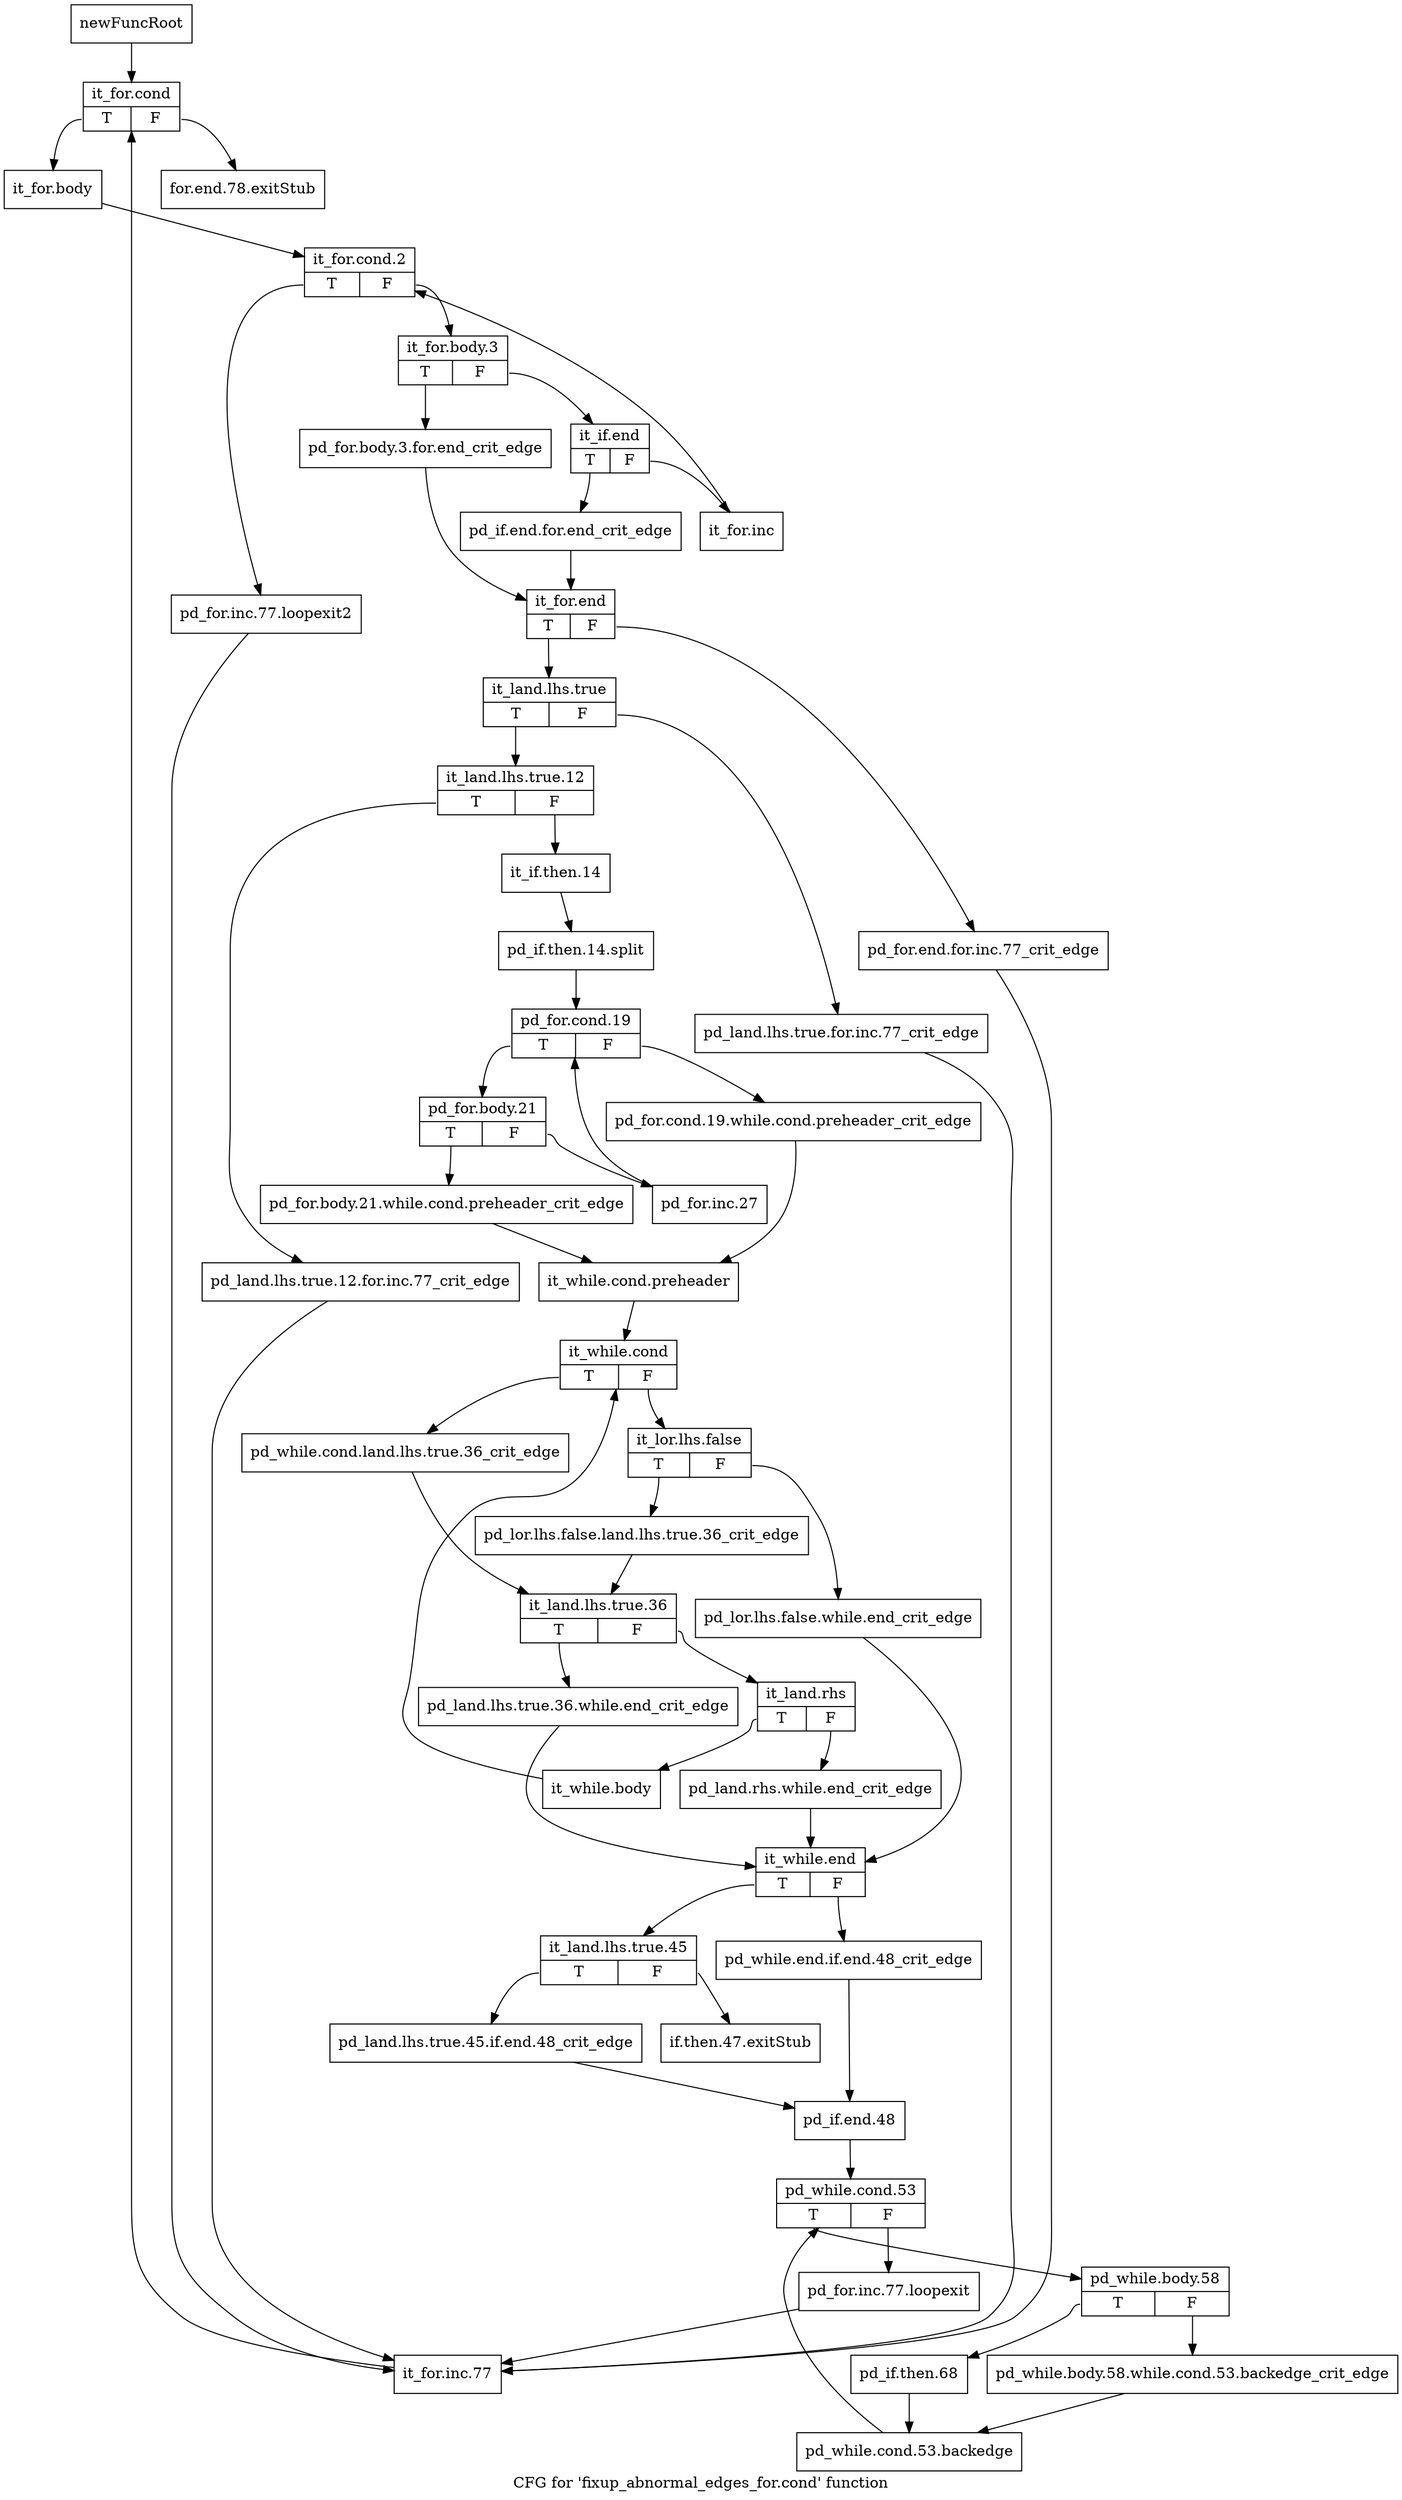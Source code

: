 digraph "CFG for 'fixup_abnormal_edges_for.cond' function" {
	label="CFG for 'fixup_abnormal_edges_for.cond' function";

	Node0xbdb8e80 [shape=record,label="{newFuncRoot}"];
	Node0xbdb8e80 -> Node0xbddab50;
	Node0xbddaab0 [shape=record,label="{for.end.78.exitStub}"];
	Node0xbddab00 [shape=record,label="{if.then.47.exitStub}"];
	Node0xbddab50 [shape=record,label="{it_for.cond|{<s0>T|<s1>F}}"];
	Node0xbddab50:s0 -> Node0xbddaba0;
	Node0xbddab50:s1 -> Node0xbddaab0;
	Node0xbddaba0 [shape=record,label="{it_for.body}"];
	Node0xbddaba0 -> Node0xbddabf0;
	Node0xbddabf0 [shape=record,label="{it_for.cond.2|{<s0>T|<s1>F}}"];
	Node0xbddabf0:s0 -> Node0xbddb870;
	Node0xbddabf0:s1 -> Node0xbddac40;
	Node0xbddac40 [shape=record,label="{it_for.body.3|{<s0>T|<s1>F}}"];
	Node0xbddac40:s0 -> Node0xbddad80;
	Node0xbddac40:s1 -> Node0xbddac90;
	Node0xbddac90 [shape=record,label="{it_if.end|{<s0>T|<s1>F}}"];
	Node0xbddac90:s0 -> Node0xbddad30;
	Node0xbddac90:s1 -> Node0xbddace0;
	Node0xbddace0 [shape=record,label="{it_for.inc}"];
	Node0xbddace0 -> Node0xbddabf0;
	Node0xbddad30 [shape=record,label="{pd_if.end.for.end_crit_edge}"];
	Node0xbddad30 -> Node0xbddadd0;
	Node0xbddad80 [shape=record,label="{pd_for.body.3.for.end_crit_edge}"];
	Node0xbddad80 -> Node0xbddadd0;
	Node0xbddadd0 [shape=record,label="{it_for.end|{<s0>T|<s1>F}}"];
	Node0xbddadd0:s0 -> Node0xbddae70;
	Node0xbddadd0:s1 -> Node0xbddae20;
	Node0xbddae20 [shape=record,label="{pd_for.end.for.inc.77_crit_edge}"];
	Node0xbddae20 -> Node0xbddb8c0;
	Node0xbddae70 [shape=record,label="{it_land.lhs.true|{<s0>T|<s1>F}}"];
	Node0xbddae70:s0 -> Node0xbddaf10;
	Node0xbddae70:s1 -> Node0xbddaec0;
	Node0xbddaec0 [shape=record,label="{pd_land.lhs.true.for.inc.77_crit_edge}"];
	Node0xbddaec0 -> Node0xbddb8c0;
	Node0xbddaf10 [shape=record,label="{it_land.lhs.true.12|{<s0>T|<s1>F}}"];
	Node0xbddaf10:s0 -> Node0xbddb820;
	Node0xbddaf10:s1 -> Node0xbddaf60;
	Node0xbddaf60 [shape=record,label="{it_if.then.14}"];
	Node0xbddaf60 -> Node0xfa701e0;
	Node0xfa701e0 [shape=record,label="{pd_if.then.14.split}"];
	Node0xfa701e0 -> Node0xbddafb0;
	Node0xbddafb0 [shape=record,label="{pd_for.cond.19|{<s0>T|<s1>F}}"];
	Node0xbddafb0:s0 -> Node0xbddb050;
	Node0xbddafb0:s1 -> Node0xbddb000;
	Node0xbddb000 [shape=record,label="{pd_for.cond.19.while.cond.preheader_crit_edge}"];
	Node0xbddb000 -> Node0xbddb140;
	Node0xbddb050 [shape=record,label="{pd_for.body.21|{<s0>T|<s1>F}}"];
	Node0xbddb050:s0 -> Node0xbddb0f0;
	Node0xbddb050:s1 -> Node0xbddb0a0;
	Node0xbddb0a0 [shape=record,label="{pd_for.inc.27}"];
	Node0xbddb0a0 -> Node0xbddafb0;
	Node0xbddb0f0 [shape=record,label="{pd_for.body.21.while.cond.preheader_crit_edge}"];
	Node0xbddb0f0 -> Node0xbddb140;
	Node0xbddb140 [shape=record,label="{it_while.cond.preheader}"];
	Node0xbddb140 -> Node0xbddb190;
	Node0xbddb190 [shape=record,label="{it_while.cond|{<s0>T|<s1>F}}"];
	Node0xbddb190:s0 -> Node0xbddb2d0;
	Node0xbddb190:s1 -> Node0xbddb1e0;
	Node0xbddb1e0 [shape=record,label="{it_lor.lhs.false|{<s0>T|<s1>F}}"];
	Node0xbddb1e0:s0 -> Node0xbddb280;
	Node0xbddb1e0:s1 -> Node0xbddb230;
	Node0xbddb230 [shape=record,label="{pd_lor.lhs.false.while.end_crit_edge}"];
	Node0xbddb230 -> Node0xbddb4b0;
	Node0xbddb280 [shape=record,label="{pd_lor.lhs.false.land.lhs.true.36_crit_edge}"];
	Node0xbddb280 -> Node0xbddb320;
	Node0xbddb2d0 [shape=record,label="{pd_while.cond.land.lhs.true.36_crit_edge}"];
	Node0xbddb2d0 -> Node0xbddb320;
	Node0xbddb320 [shape=record,label="{it_land.lhs.true.36|{<s0>T|<s1>F}}"];
	Node0xbddb320:s0 -> Node0xbddb460;
	Node0xbddb320:s1 -> Node0xbddb370;
	Node0xbddb370 [shape=record,label="{it_land.rhs|{<s0>T|<s1>F}}"];
	Node0xbddb370:s0 -> Node0xbddb410;
	Node0xbddb370:s1 -> Node0xbddb3c0;
	Node0xbddb3c0 [shape=record,label="{pd_land.rhs.while.end_crit_edge}"];
	Node0xbddb3c0 -> Node0xbddb4b0;
	Node0xbddb410 [shape=record,label="{it_while.body}"];
	Node0xbddb410 -> Node0xbddb190;
	Node0xbddb460 [shape=record,label="{pd_land.lhs.true.36.while.end_crit_edge}"];
	Node0xbddb460 -> Node0xbddb4b0;
	Node0xbddb4b0 [shape=record,label="{it_while.end|{<s0>T|<s1>F}}"];
	Node0xbddb4b0:s0 -> Node0xbddb550;
	Node0xbddb4b0:s1 -> Node0xbddb500;
	Node0xbddb500 [shape=record,label="{pd_while.end.if.end.48_crit_edge}"];
	Node0xbddb500 -> Node0xbddb5f0;
	Node0xbddb550 [shape=record,label="{it_land.lhs.true.45|{<s0>T|<s1>F}}"];
	Node0xbddb550:s0 -> Node0xbddb5a0;
	Node0xbddb550:s1 -> Node0xbddab00;
	Node0xbddb5a0 [shape=record,label="{pd_land.lhs.true.45.if.end.48_crit_edge}"];
	Node0xbddb5a0 -> Node0xbddb5f0;
	Node0xbddb5f0 [shape=record,label="{pd_if.end.48}"];
	Node0xbddb5f0 -> Node0xbddb640;
	Node0xbddb640 [shape=record,label="{pd_while.cond.53|{<s0>T|<s1>F}}"];
	Node0xbddb640:s0 -> Node0xbddb6e0;
	Node0xbddb640:s1 -> Node0xbddb690;
	Node0xbddb690 [shape=record,label="{pd_for.inc.77.loopexit}"];
	Node0xbddb690 -> Node0xbddb8c0;
	Node0xbddb6e0 [shape=record,label="{pd_while.body.58|{<s0>T|<s1>F}}"];
	Node0xbddb6e0:s0 -> Node0xbddb780;
	Node0xbddb6e0:s1 -> Node0xbddb730;
	Node0xbddb730 [shape=record,label="{pd_while.body.58.while.cond.53.backedge_crit_edge}"];
	Node0xbddb730 -> Node0xbddb7d0;
	Node0xbddb780 [shape=record,label="{pd_if.then.68}"];
	Node0xbddb780 -> Node0xbddb7d0;
	Node0xbddb7d0 [shape=record,label="{pd_while.cond.53.backedge}"];
	Node0xbddb7d0 -> Node0xbddb640;
	Node0xbddb820 [shape=record,label="{pd_land.lhs.true.12.for.inc.77_crit_edge}"];
	Node0xbddb820 -> Node0xbddb8c0;
	Node0xbddb870 [shape=record,label="{pd_for.inc.77.loopexit2}"];
	Node0xbddb870 -> Node0xbddb8c0;
	Node0xbddb8c0 [shape=record,label="{it_for.inc.77}"];
	Node0xbddb8c0 -> Node0xbddab50;
}
